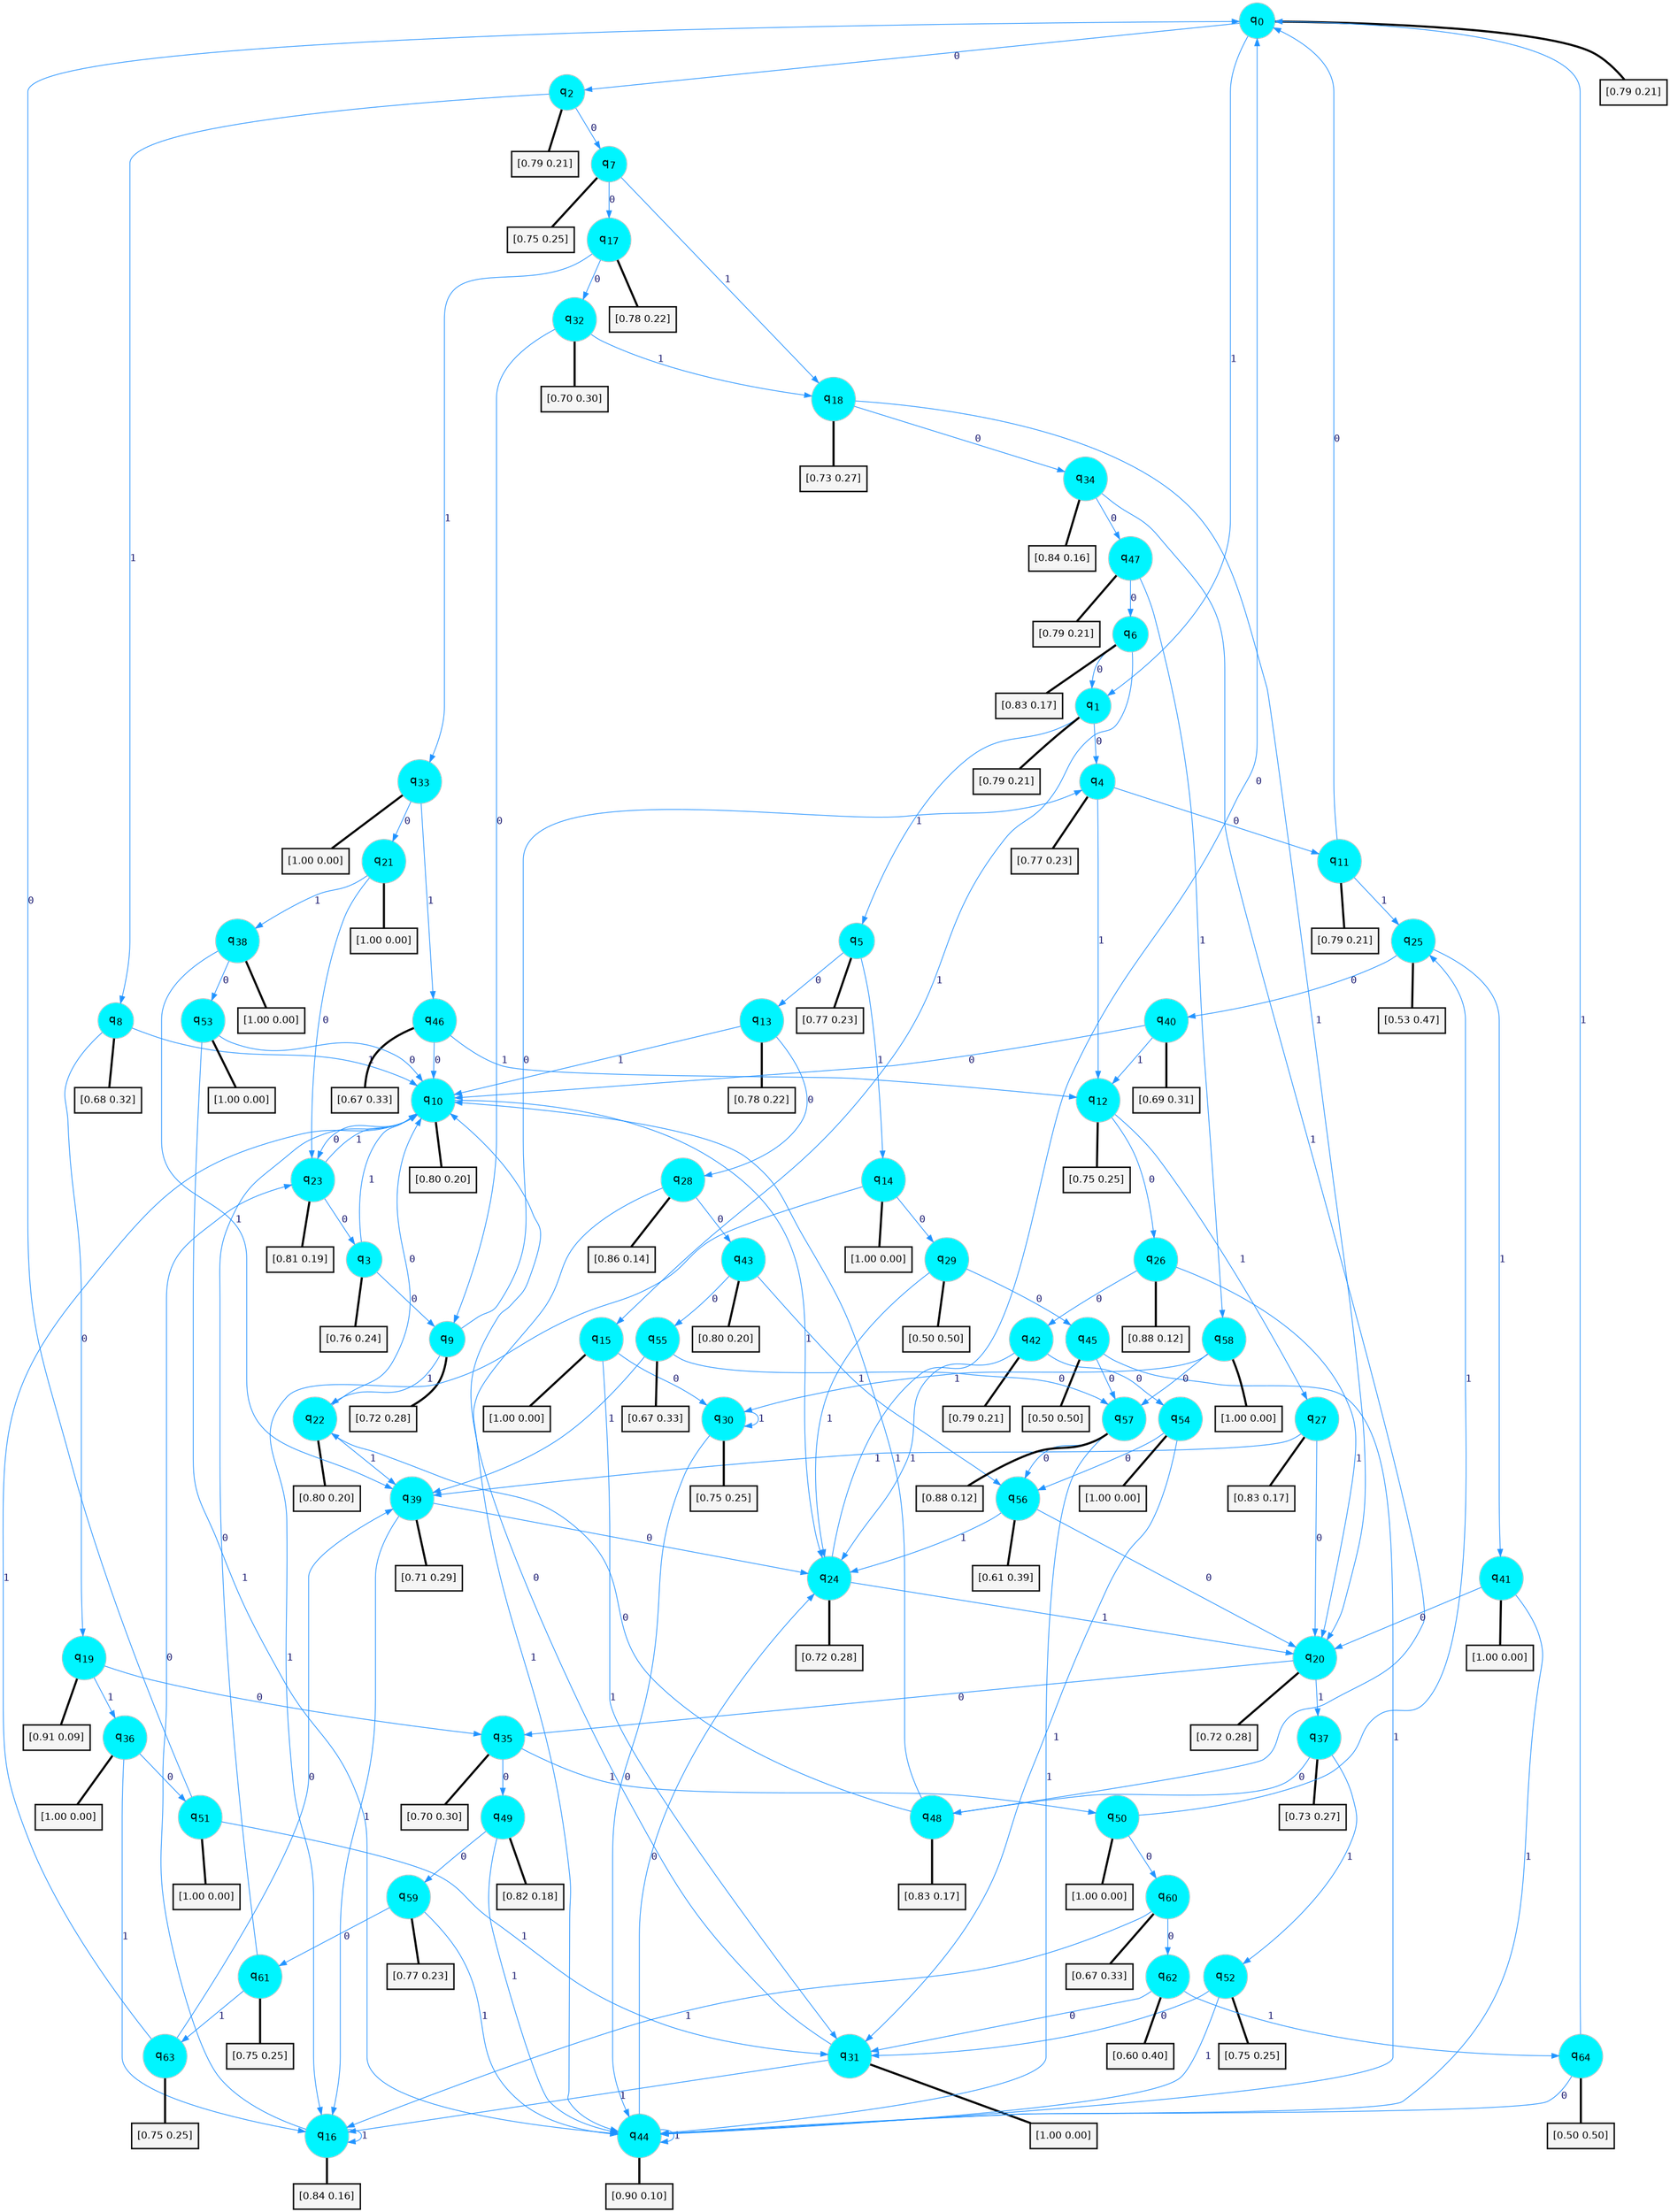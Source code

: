 digraph G {
graph [
bgcolor=transparent, dpi=300, rankdir=TD, size="40,25"];
node [
color=gray, fillcolor=turquoise1, fontcolor=black, fontname=Helvetica, fontsize=16, fontweight=bold, shape=circle, style=filled];
edge [
arrowsize=1, color=dodgerblue1, fontcolor=midnightblue, fontname=courier, fontweight=bold, penwidth=1, style=solid, weight=20];
0[label=<q<SUB>0</SUB>>];
1[label=<q<SUB>1</SUB>>];
2[label=<q<SUB>2</SUB>>];
3[label=<q<SUB>3</SUB>>];
4[label=<q<SUB>4</SUB>>];
5[label=<q<SUB>5</SUB>>];
6[label=<q<SUB>6</SUB>>];
7[label=<q<SUB>7</SUB>>];
8[label=<q<SUB>8</SUB>>];
9[label=<q<SUB>9</SUB>>];
10[label=<q<SUB>10</SUB>>];
11[label=<q<SUB>11</SUB>>];
12[label=<q<SUB>12</SUB>>];
13[label=<q<SUB>13</SUB>>];
14[label=<q<SUB>14</SUB>>];
15[label=<q<SUB>15</SUB>>];
16[label=<q<SUB>16</SUB>>];
17[label=<q<SUB>17</SUB>>];
18[label=<q<SUB>18</SUB>>];
19[label=<q<SUB>19</SUB>>];
20[label=<q<SUB>20</SUB>>];
21[label=<q<SUB>21</SUB>>];
22[label=<q<SUB>22</SUB>>];
23[label=<q<SUB>23</SUB>>];
24[label=<q<SUB>24</SUB>>];
25[label=<q<SUB>25</SUB>>];
26[label=<q<SUB>26</SUB>>];
27[label=<q<SUB>27</SUB>>];
28[label=<q<SUB>28</SUB>>];
29[label=<q<SUB>29</SUB>>];
30[label=<q<SUB>30</SUB>>];
31[label=<q<SUB>31</SUB>>];
32[label=<q<SUB>32</SUB>>];
33[label=<q<SUB>33</SUB>>];
34[label=<q<SUB>34</SUB>>];
35[label=<q<SUB>35</SUB>>];
36[label=<q<SUB>36</SUB>>];
37[label=<q<SUB>37</SUB>>];
38[label=<q<SUB>38</SUB>>];
39[label=<q<SUB>39</SUB>>];
40[label=<q<SUB>40</SUB>>];
41[label=<q<SUB>41</SUB>>];
42[label=<q<SUB>42</SUB>>];
43[label=<q<SUB>43</SUB>>];
44[label=<q<SUB>44</SUB>>];
45[label=<q<SUB>45</SUB>>];
46[label=<q<SUB>46</SUB>>];
47[label=<q<SUB>47</SUB>>];
48[label=<q<SUB>48</SUB>>];
49[label=<q<SUB>49</SUB>>];
50[label=<q<SUB>50</SUB>>];
51[label=<q<SUB>51</SUB>>];
52[label=<q<SUB>52</SUB>>];
53[label=<q<SUB>53</SUB>>];
54[label=<q<SUB>54</SUB>>];
55[label=<q<SUB>55</SUB>>];
56[label=<q<SUB>56</SUB>>];
57[label=<q<SUB>57</SUB>>];
58[label=<q<SUB>58</SUB>>];
59[label=<q<SUB>59</SUB>>];
60[label=<q<SUB>60</SUB>>];
61[label=<q<SUB>61</SUB>>];
62[label=<q<SUB>62</SUB>>];
63[label=<q<SUB>63</SUB>>];
64[label=<q<SUB>64</SUB>>];
65[label="[0.79 0.21]", shape=box,fontcolor=black, fontname=Helvetica, fontsize=14, penwidth=2, fillcolor=whitesmoke,color=black];
66[label="[0.79 0.21]", shape=box,fontcolor=black, fontname=Helvetica, fontsize=14, penwidth=2, fillcolor=whitesmoke,color=black];
67[label="[0.79 0.21]", shape=box,fontcolor=black, fontname=Helvetica, fontsize=14, penwidth=2, fillcolor=whitesmoke,color=black];
68[label="[0.76 0.24]", shape=box,fontcolor=black, fontname=Helvetica, fontsize=14, penwidth=2, fillcolor=whitesmoke,color=black];
69[label="[0.77 0.23]", shape=box,fontcolor=black, fontname=Helvetica, fontsize=14, penwidth=2, fillcolor=whitesmoke,color=black];
70[label="[0.77 0.23]", shape=box,fontcolor=black, fontname=Helvetica, fontsize=14, penwidth=2, fillcolor=whitesmoke,color=black];
71[label="[0.83 0.17]", shape=box,fontcolor=black, fontname=Helvetica, fontsize=14, penwidth=2, fillcolor=whitesmoke,color=black];
72[label="[0.75 0.25]", shape=box,fontcolor=black, fontname=Helvetica, fontsize=14, penwidth=2, fillcolor=whitesmoke,color=black];
73[label="[0.68 0.32]", shape=box,fontcolor=black, fontname=Helvetica, fontsize=14, penwidth=2, fillcolor=whitesmoke,color=black];
74[label="[0.72 0.28]", shape=box,fontcolor=black, fontname=Helvetica, fontsize=14, penwidth=2, fillcolor=whitesmoke,color=black];
75[label="[0.80 0.20]", shape=box,fontcolor=black, fontname=Helvetica, fontsize=14, penwidth=2, fillcolor=whitesmoke,color=black];
76[label="[0.79 0.21]", shape=box,fontcolor=black, fontname=Helvetica, fontsize=14, penwidth=2, fillcolor=whitesmoke,color=black];
77[label="[0.75 0.25]", shape=box,fontcolor=black, fontname=Helvetica, fontsize=14, penwidth=2, fillcolor=whitesmoke,color=black];
78[label="[0.78 0.22]", shape=box,fontcolor=black, fontname=Helvetica, fontsize=14, penwidth=2, fillcolor=whitesmoke,color=black];
79[label="[1.00 0.00]", shape=box,fontcolor=black, fontname=Helvetica, fontsize=14, penwidth=2, fillcolor=whitesmoke,color=black];
80[label="[1.00 0.00]", shape=box,fontcolor=black, fontname=Helvetica, fontsize=14, penwidth=2, fillcolor=whitesmoke,color=black];
81[label="[0.84 0.16]", shape=box,fontcolor=black, fontname=Helvetica, fontsize=14, penwidth=2, fillcolor=whitesmoke,color=black];
82[label="[0.78 0.22]", shape=box,fontcolor=black, fontname=Helvetica, fontsize=14, penwidth=2, fillcolor=whitesmoke,color=black];
83[label="[0.73 0.27]", shape=box,fontcolor=black, fontname=Helvetica, fontsize=14, penwidth=2, fillcolor=whitesmoke,color=black];
84[label="[0.91 0.09]", shape=box,fontcolor=black, fontname=Helvetica, fontsize=14, penwidth=2, fillcolor=whitesmoke,color=black];
85[label="[0.72 0.28]", shape=box,fontcolor=black, fontname=Helvetica, fontsize=14, penwidth=2, fillcolor=whitesmoke,color=black];
86[label="[1.00 0.00]", shape=box,fontcolor=black, fontname=Helvetica, fontsize=14, penwidth=2, fillcolor=whitesmoke,color=black];
87[label="[0.80 0.20]", shape=box,fontcolor=black, fontname=Helvetica, fontsize=14, penwidth=2, fillcolor=whitesmoke,color=black];
88[label="[0.81 0.19]", shape=box,fontcolor=black, fontname=Helvetica, fontsize=14, penwidth=2, fillcolor=whitesmoke,color=black];
89[label="[0.72 0.28]", shape=box,fontcolor=black, fontname=Helvetica, fontsize=14, penwidth=2, fillcolor=whitesmoke,color=black];
90[label="[0.53 0.47]", shape=box,fontcolor=black, fontname=Helvetica, fontsize=14, penwidth=2, fillcolor=whitesmoke,color=black];
91[label="[0.88 0.12]", shape=box,fontcolor=black, fontname=Helvetica, fontsize=14, penwidth=2, fillcolor=whitesmoke,color=black];
92[label="[0.83 0.17]", shape=box,fontcolor=black, fontname=Helvetica, fontsize=14, penwidth=2, fillcolor=whitesmoke,color=black];
93[label="[0.86 0.14]", shape=box,fontcolor=black, fontname=Helvetica, fontsize=14, penwidth=2, fillcolor=whitesmoke,color=black];
94[label="[0.50 0.50]", shape=box,fontcolor=black, fontname=Helvetica, fontsize=14, penwidth=2, fillcolor=whitesmoke,color=black];
95[label="[0.75 0.25]", shape=box,fontcolor=black, fontname=Helvetica, fontsize=14, penwidth=2, fillcolor=whitesmoke,color=black];
96[label="[1.00 0.00]", shape=box,fontcolor=black, fontname=Helvetica, fontsize=14, penwidth=2, fillcolor=whitesmoke,color=black];
97[label="[0.70 0.30]", shape=box,fontcolor=black, fontname=Helvetica, fontsize=14, penwidth=2, fillcolor=whitesmoke,color=black];
98[label="[1.00 0.00]", shape=box,fontcolor=black, fontname=Helvetica, fontsize=14, penwidth=2, fillcolor=whitesmoke,color=black];
99[label="[0.84 0.16]", shape=box,fontcolor=black, fontname=Helvetica, fontsize=14, penwidth=2, fillcolor=whitesmoke,color=black];
100[label="[0.70 0.30]", shape=box,fontcolor=black, fontname=Helvetica, fontsize=14, penwidth=2, fillcolor=whitesmoke,color=black];
101[label="[1.00 0.00]", shape=box,fontcolor=black, fontname=Helvetica, fontsize=14, penwidth=2, fillcolor=whitesmoke,color=black];
102[label="[0.73 0.27]", shape=box,fontcolor=black, fontname=Helvetica, fontsize=14, penwidth=2, fillcolor=whitesmoke,color=black];
103[label="[1.00 0.00]", shape=box,fontcolor=black, fontname=Helvetica, fontsize=14, penwidth=2, fillcolor=whitesmoke,color=black];
104[label="[0.71 0.29]", shape=box,fontcolor=black, fontname=Helvetica, fontsize=14, penwidth=2, fillcolor=whitesmoke,color=black];
105[label="[0.69 0.31]", shape=box,fontcolor=black, fontname=Helvetica, fontsize=14, penwidth=2, fillcolor=whitesmoke,color=black];
106[label="[1.00 0.00]", shape=box,fontcolor=black, fontname=Helvetica, fontsize=14, penwidth=2, fillcolor=whitesmoke,color=black];
107[label="[0.79 0.21]", shape=box,fontcolor=black, fontname=Helvetica, fontsize=14, penwidth=2, fillcolor=whitesmoke,color=black];
108[label="[0.80 0.20]", shape=box,fontcolor=black, fontname=Helvetica, fontsize=14, penwidth=2, fillcolor=whitesmoke,color=black];
109[label="[0.90 0.10]", shape=box,fontcolor=black, fontname=Helvetica, fontsize=14, penwidth=2, fillcolor=whitesmoke,color=black];
110[label="[0.50 0.50]", shape=box,fontcolor=black, fontname=Helvetica, fontsize=14, penwidth=2, fillcolor=whitesmoke,color=black];
111[label="[0.67 0.33]", shape=box,fontcolor=black, fontname=Helvetica, fontsize=14, penwidth=2, fillcolor=whitesmoke,color=black];
112[label="[0.79 0.21]", shape=box,fontcolor=black, fontname=Helvetica, fontsize=14, penwidth=2, fillcolor=whitesmoke,color=black];
113[label="[0.83 0.17]", shape=box,fontcolor=black, fontname=Helvetica, fontsize=14, penwidth=2, fillcolor=whitesmoke,color=black];
114[label="[0.82 0.18]", shape=box,fontcolor=black, fontname=Helvetica, fontsize=14, penwidth=2, fillcolor=whitesmoke,color=black];
115[label="[1.00 0.00]", shape=box,fontcolor=black, fontname=Helvetica, fontsize=14, penwidth=2, fillcolor=whitesmoke,color=black];
116[label="[1.00 0.00]", shape=box,fontcolor=black, fontname=Helvetica, fontsize=14, penwidth=2, fillcolor=whitesmoke,color=black];
117[label="[0.75 0.25]", shape=box,fontcolor=black, fontname=Helvetica, fontsize=14, penwidth=2, fillcolor=whitesmoke,color=black];
118[label="[1.00 0.00]", shape=box,fontcolor=black, fontname=Helvetica, fontsize=14, penwidth=2, fillcolor=whitesmoke,color=black];
119[label="[1.00 0.00]", shape=box,fontcolor=black, fontname=Helvetica, fontsize=14, penwidth=2, fillcolor=whitesmoke,color=black];
120[label="[0.67 0.33]", shape=box,fontcolor=black, fontname=Helvetica, fontsize=14, penwidth=2, fillcolor=whitesmoke,color=black];
121[label="[0.61 0.39]", shape=box,fontcolor=black, fontname=Helvetica, fontsize=14, penwidth=2, fillcolor=whitesmoke,color=black];
122[label="[0.88 0.12]", shape=box,fontcolor=black, fontname=Helvetica, fontsize=14, penwidth=2, fillcolor=whitesmoke,color=black];
123[label="[1.00 0.00]", shape=box,fontcolor=black, fontname=Helvetica, fontsize=14, penwidth=2, fillcolor=whitesmoke,color=black];
124[label="[0.77 0.23]", shape=box,fontcolor=black, fontname=Helvetica, fontsize=14, penwidth=2, fillcolor=whitesmoke,color=black];
125[label="[0.67 0.33]", shape=box,fontcolor=black, fontname=Helvetica, fontsize=14, penwidth=2, fillcolor=whitesmoke,color=black];
126[label="[0.75 0.25]", shape=box,fontcolor=black, fontname=Helvetica, fontsize=14, penwidth=2, fillcolor=whitesmoke,color=black];
127[label="[0.60 0.40]", shape=box,fontcolor=black, fontname=Helvetica, fontsize=14, penwidth=2, fillcolor=whitesmoke,color=black];
128[label="[0.75 0.25]", shape=box,fontcolor=black, fontname=Helvetica, fontsize=14, penwidth=2, fillcolor=whitesmoke,color=black];
129[label="[0.50 0.50]", shape=box,fontcolor=black, fontname=Helvetica, fontsize=14, penwidth=2, fillcolor=whitesmoke,color=black];
0->2 [label=0];
0->1 [label=1];
0->65 [arrowhead=none, penwidth=3,color=black];
1->4 [label=0];
1->5 [label=1];
1->66 [arrowhead=none, penwidth=3,color=black];
2->7 [label=0];
2->8 [label=1];
2->67 [arrowhead=none, penwidth=3,color=black];
3->9 [label=0];
3->10 [label=1];
3->68 [arrowhead=none, penwidth=3,color=black];
4->11 [label=0];
4->12 [label=1];
4->69 [arrowhead=none, penwidth=3,color=black];
5->13 [label=0];
5->14 [label=1];
5->70 [arrowhead=none, penwidth=3,color=black];
6->1 [label=0];
6->15 [label=1];
6->71 [arrowhead=none, penwidth=3,color=black];
7->17 [label=0];
7->18 [label=1];
7->72 [arrowhead=none, penwidth=3,color=black];
8->19 [label=0];
8->10 [label=1];
8->73 [arrowhead=none, penwidth=3,color=black];
9->4 [label=0];
9->22 [label=1];
9->74 [arrowhead=none, penwidth=3,color=black];
10->23 [label=0];
10->24 [label=1];
10->75 [arrowhead=none, penwidth=3,color=black];
11->0 [label=0];
11->25 [label=1];
11->76 [arrowhead=none, penwidth=3,color=black];
12->26 [label=0];
12->27 [label=1];
12->77 [arrowhead=none, penwidth=3,color=black];
13->28 [label=0];
13->10 [label=1];
13->78 [arrowhead=none, penwidth=3,color=black];
14->29 [label=0];
14->16 [label=1];
14->79 [arrowhead=none, penwidth=3,color=black];
15->30 [label=0];
15->31 [label=1];
15->80 [arrowhead=none, penwidth=3,color=black];
16->23 [label=0];
16->16 [label=1];
16->81 [arrowhead=none, penwidth=3,color=black];
17->32 [label=0];
17->33 [label=1];
17->82 [arrowhead=none, penwidth=3,color=black];
18->34 [label=0];
18->20 [label=1];
18->83 [arrowhead=none, penwidth=3,color=black];
19->35 [label=0];
19->36 [label=1];
19->84 [arrowhead=none, penwidth=3,color=black];
20->35 [label=0];
20->37 [label=1];
20->85 [arrowhead=none, penwidth=3,color=black];
21->23 [label=0];
21->38 [label=1];
21->86 [arrowhead=none, penwidth=3,color=black];
22->10 [label=0];
22->39 [label=1];
22->87 [arrowhead=none, penwidth=3,color=black];
23->3 [label=0];
23->10 [label=1];
23->88 [arrowhead=none, penwidth=3,color=black];
24->0 [label=0];
24->20 [label=1];
24->89 [arrowhead=none, penwidth=3,color=black];
25->40 [label=0];
25->41 [label=1];
25->90 [arrowhead=none, penwidth=3,color=black];
26->42 [label=0];
26->20 [label=1];
26->91 [arrowhead=none, penwidth=3,color=black];
27->20 [label=0];
27->39 [label=1];
27->92 [arrowhead=none, penwidth=3,color=black];
28->43 [label=0];
28->44 [label=1];
28->93 [arrowhead=none, penwidth=3,color=black];
29->45 [label=0];
29->24 [label=1];
29->94 [arrowhead=none, penwidth=3,color=black];
30->44 [label=0];
30->30 [label=1];
30->95 [arrowhead=none, penwidth=3,color=black];
31->10 [label=0];
31->16 [label=1];
31->96 [arrowhead=none, penwidth=3,color=black];
32->9 [label=0];
32->18 [label=1];
32->97 [arrowhead=none, penwidth=3,color=black];
33->21 [label=0];
33->46 [label=1];
33->98 [arrowhead=none, penwidth=3,color=black];
34->47 [label=0];
34->48 [label=1];
34->99 [arrowhead=none, penwidth=3,color=black];
35->49 [label=0];
35->50 [label=1];
35->100 [arrowhead=none, penwidth=3,color=black];
36->51 [label=0];
36->16 [label=1];
36->101 [arrowhead=none, penwidth=3,color=black];
37->48 [label=0];
37->52 [label=1];
37->102 [arrowhead=none, penwidth=3,color=black];
38->53 [label=0];
38->39 [label=1];
38->103 [arrowhead=none, penwidth=3,color=black];
39->24 [label=0];
39->16 [label=1];
39->104 [arrowhead=none, penwidth=3,color=black];
40->10 [label=0];
40->12 [label=1];
40->105 [arrowhead=none, penwidth=3,color=black];
41->20 [label=0];
41->44 [label=1];
41->106 [arrowhead=none, penwidth=3,color=black];
42->54 [label=0];
42->24 [label=1];
42->107 [arrowhead=none, penwidth=3,color=black];
43->55 [label=0];
43->56 [label=1];
43->108 [arrowhead=none, penwidth=3,color=black];
44->24 [label=0];
44->44 [label=1];
44->109 [arrowhead=none, penwidth=3,color=black];
45->57 [label=0];
45->44 [label=1];
45->110 [arrowhead=none, penwidth=3,color=black];
46->10 [label=0];
46->12 [label=1];
46->111 [arrowhead=none, penwidth=3,color=black];
47->6 [label=0];
47->58 [label=1];
47->112 [arrowhead=none, penwidth=3,color=black];
48->22 [label=0];
48->10 [label=1];
48->113 [arrowhead=none, penwidth=3,color=black];
49->59 [label=0];
49->44 [label=1];
49->114 [arrowhead=none, penwidth=3,color=black];
50->60 [label=0];
50->25 [label=1];
50->115 [arrowhead=none, penwidth=3,color=black];
51->0 [label=0];
51->31 [label=1];
51->116 [arrowhead=none, penwidth=3,color=black];
52->31 [label=0];
52->44 [label=1];
52->117 [arrowhead=none, penwidth=3,color=black];
53->10 [label=0];
53->44 [label=1];
53->118 [arrowhead=none, penwidth=3,color=black];
54->56 [label=0];
54->31 [label=1];
54->119 [arrowhead=none, penwidth=3,color=black];
55->57 [label=0];
55->39 [label=1];
55->120 [arrowhead=none, penwidth=3,color=black];
56->20 [label=0];
56->24 [label=1];
56->121 [arrowhead=none, penwidth=3,color=black];
57->56 [label=0];
57->44 [label=1];
57->122 [arrowhead=none, penwidth=3,color=black];
58->57 [label=0];
58->30 [label=1];
58->123 [arrowhead=none, penwidth=3,color=black];
59->61 [label=0];
59->44 [label=1];
59->124 [arrowhead=none, penwidth=3,color=black];
60->62 [label=0];
60->16 [label=1];
60->125 [arrowhead=none, penwidth=3,color=black];
61->10 [label=0];
61->63 [label=1];
61->126 [arrowhead=none, penwidth=3,color=black];
62->31 [label=0];
62->64 [label=1];
62->127 [arrowhead=none, penwidth=3,color=black];
63->39 [label=0];
63->10 [label=1];
63->128 [arrowhead=none, penwidth=3,color=black];
64->44 [label=0];
64->0 [label=1];
64->129 [arrowhead=none, penwidth=3,color=black];
}
